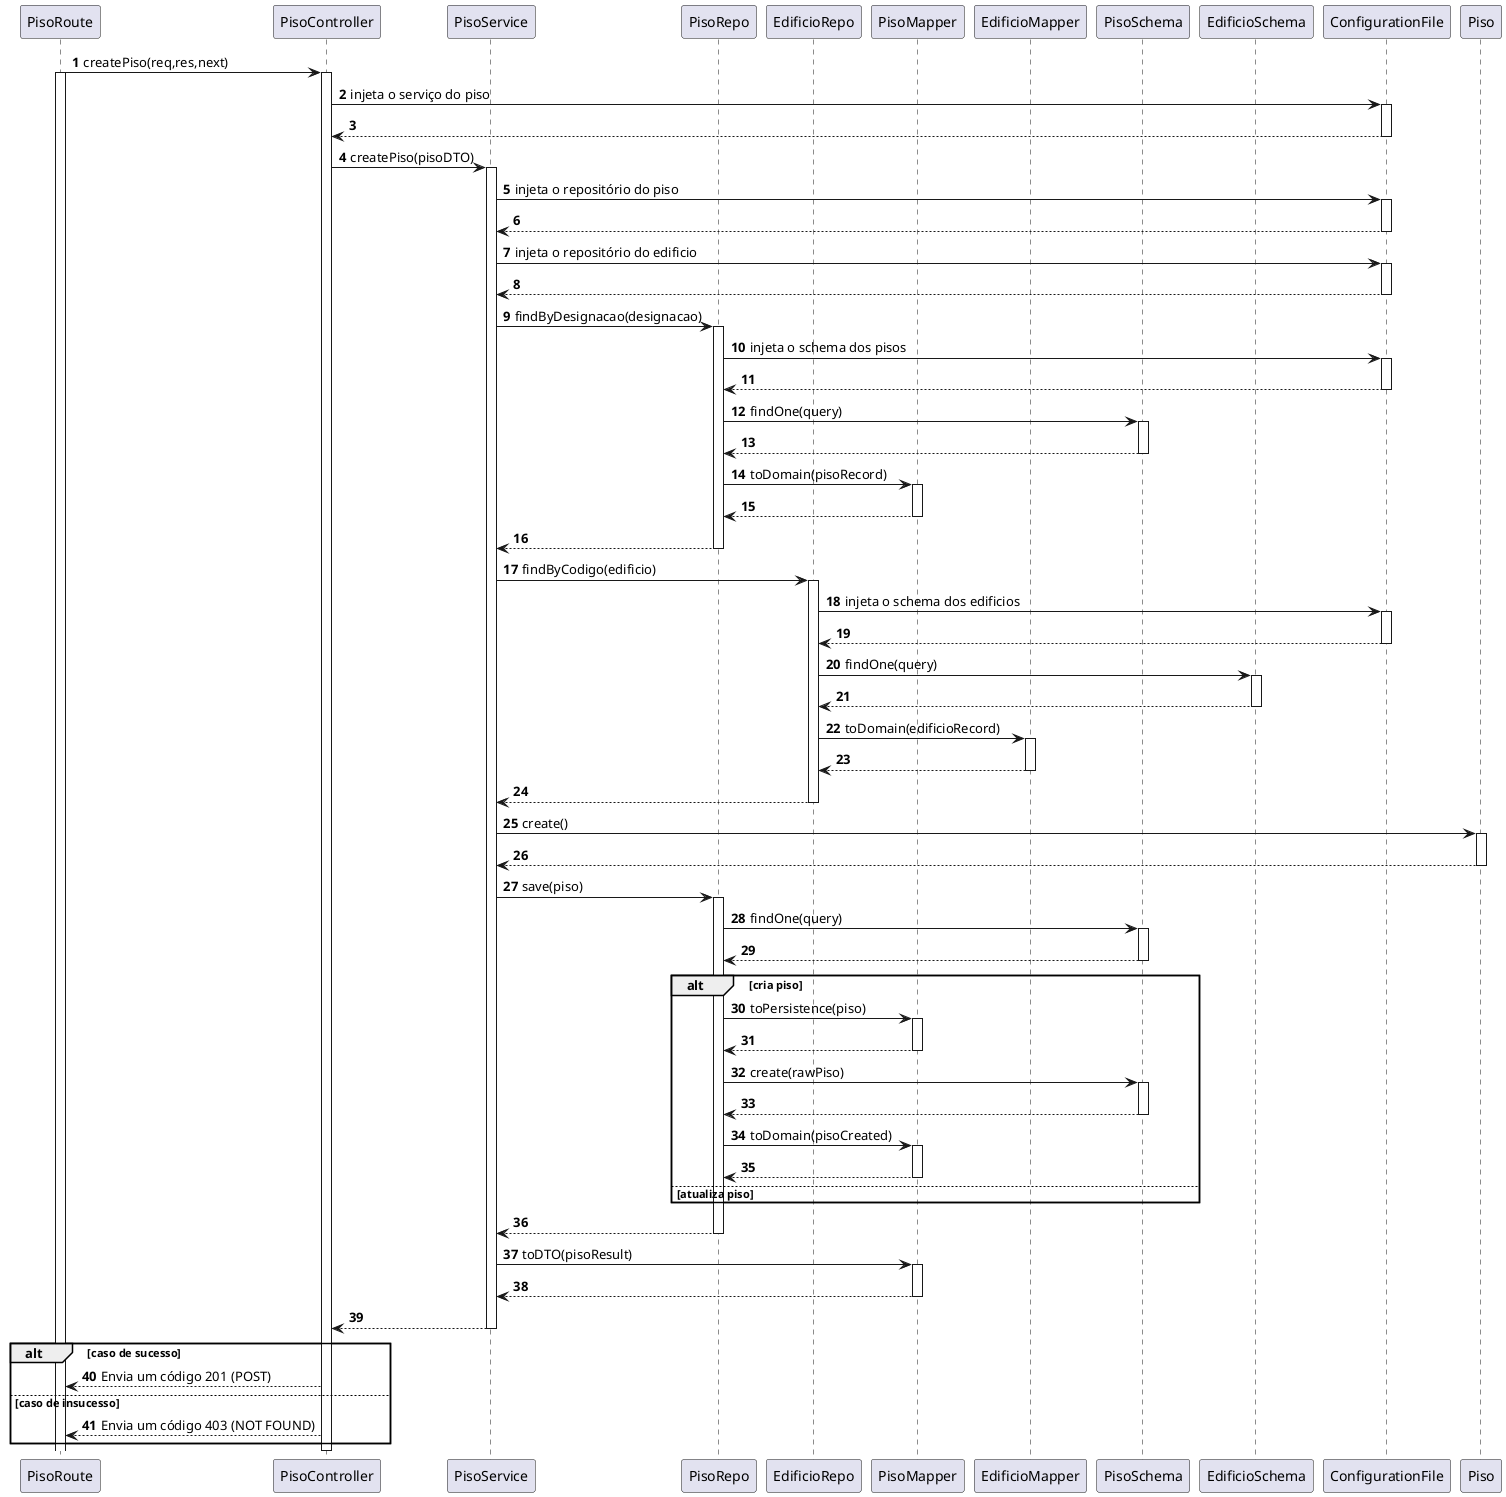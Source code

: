 @startuml sd
autonumber

participant PisoRoute as route

participant PisoController as ctrl

participant PisoService as svc

participant PisoRepo as repo

participant EdificioRepo as erepo
participant PisoMapper as mapper

participant EdificioMapper as emapper

participant PisoSchema as schema

participant EdificioSchema as eschema
participant ConfigurationFile as conf
participant Piso as model


route -> ctrl++ : createPiso(req,res,next)
route++
ctrl -> conf : injeta o serviço do piso
conf++
conf --> ctrl
conf--
ctrl -> svc : createPiso(pisoDTO)
svc++
svc -> conf : injeta o repositório do piso
conf++
conf --> svc
conf--
svc -> conf : injeta o repositório do edificio
conf++
conf --> svc
conf--
svc -> repo : findByDesignacao(designacao)
repo++
repo -> conf : injeta o schema dos pisos
conf++
conf --> repo
conf--
repo -> schema : findOne(query)
schema++
schema --> repo
schema--
repo -> mapper : toDomain(pisoRecord)
mapper++
mapper --> repo
mapper--
repo --> svc
repo--


svc -> erepo : findByCodigo(edificio)
erepo++
erepo -> conf : injeta o schema dos edificios
conf++
conf --> erepo
conf--
erepo -> eschema : findOne(query)
eschema++
eschema --> erepo
eschema--
erepo -> emapper : toDomain(edificioRecord)
emapper++
emapper --> erepo
emapper--
erepo --> svc
erepo--

svc -> model : create()
model++
model --> svc
model--
svc -> repo: save(piso)
repo++
repo -> schema : findOne(query)
schema++


schema --> repo
schema--
alt cria piso
repo -> mapper : toPersistence(piso)
mapper++
mapper --> repo
mapper--
repo -> schema : create(rawPiso)
schema++
schema --> repo
schema--
repo -> mapper : toDomain(pisoCreated)
mapper++
mapper --> repo
mapper--
else atualiza piso
end
repo --> svc
repo--
svc -> mapper : toDTO(pisoResult)
mapper++
mapper --> svc
mapper--
svc --> ctrl
svc--

alt caso de sucesso
    ctrl --> route : Envia um código 201 (POST)
else caso de insucesso
    ctrl --> route : Envia um código 403 (NOT FOUND)
end
ctrl--
